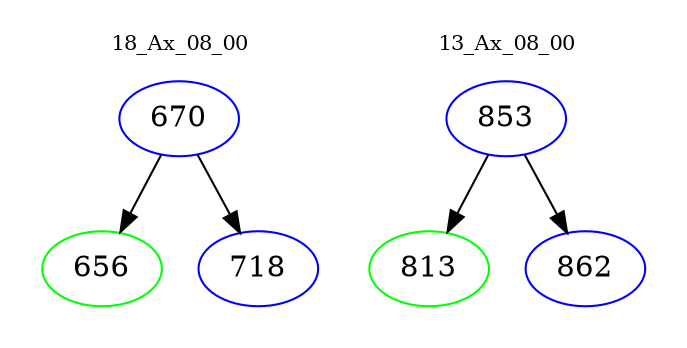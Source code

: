 digraph{
subgraph cluster_0 {
color = white
label = "18_Ax_08_00";
fontsize=10;
T0_670 [label="670", color="blue"]
T0_670 -> T0_656 [color="black"]
T0_656 [label="656", color="green"]
T0_670 -> T0_718 [color="black"]
T0_718 [label="718", color="blue"]
}
subgraph cluster_1 {
color = white
label = "13_Ax_08_00";
fontsize=10;
T1_853 [label="853", color="blue"]
T1_853 -> T1_813 [color="black"]
T1_813 [label="813", color="green"]
T1_853 -> T1_862 [color="black"]
T1_862 [label="862", color="blue"]
}
}
